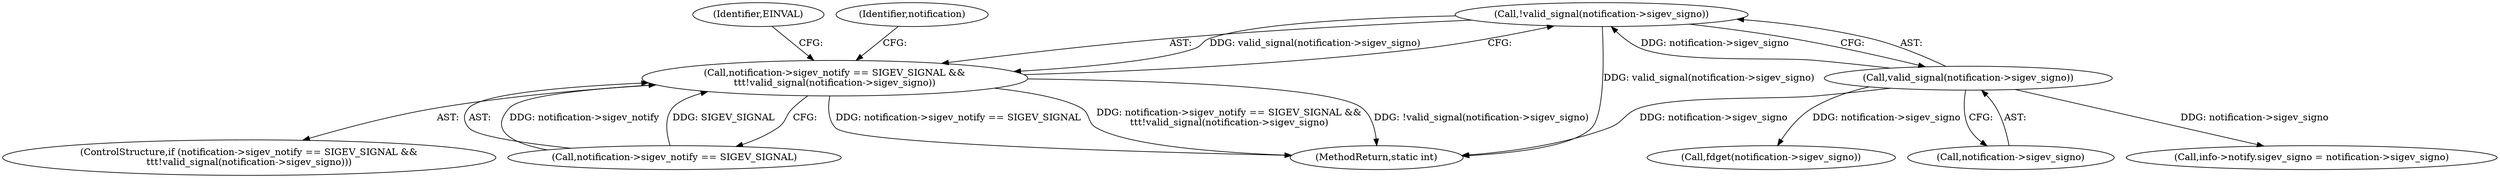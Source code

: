 digraph "0_linux_f991af3daabaecff34684fd51fac80319d1baad1@API" {
"1000156" [label="(Call,!valid_signal(notification->sigev_signo))"];
"1000157" [label="(Call,valid_signal(notification->sigev_signo))"];
"1000150" [label="(Call,notification->sigev_notify == SIGEV_SIGNAL &&\n\t\t\t!valid_signal(notification->sigev_signo))"];
"1000156" [label="(Call,!valid_signal(notification->sigev_signo))"];
"1000149" [label="(ControlStructure,if (notification->sigev_notify == SIGEV_SIGNAL &&\n\t\t\t!valid_signal(notification->sigev_signo)))"];
"1000150" [label="(Call,notification->sigev_notify == SIGEV_SIGNAL &&\n\t\t\t!valid_signal(notification->sigev_signo))"];
"1000157" [label="(Call,valid_signal(notification->sigev_signo))"];
"1000164" [label="(Identifier,EINVAL)"];
"1000168" [label="(Identifier,notification)"];
"1000151" [label="(Call,notification->sigev_notify == SIGEV_SIGNAL)"];
"1000158" [label="(Call,notification->sigev_signo)"];
"1000473" [label="(MethodReturn,static int)"];
"1000403" [label="(Call,info->notify.sigev_signo = notification->sigev_signo)"];
"1000210" [label="(Call,fdget(notification->sigev_signo))"];
"1000156" -> "1000150"  [label="AST: "];
"1000156" -> "1000157"  [label="CFG: "];
"1000157" -> "1000156"  [label="AST: "];
"1000150" -> "1000156"  [label="CFG: "];
"1000156" -> "1000473"  [label="DDG: valid_signal(notification->sigev_signo)"];
"1000156" -> "1000150"  [label="DDG: valid_signal(notification->sigev_signo)"];
"1000157" -> "1000156"  [label="DDG: notification->sigev_signo"];
"1000157" -> "1000158"  [label="CFG: "];
"1000158" -> "1000157"  [label="AST: "];
"1000157" -> "1000473"  [label="DDG: notification->sigev_signo"];
"1000157" -> "1000210"  [label="DDG: notification->sigev_signo"];
"1000157" -> "1000403"  [label="DDG: notification->sigev_signo"];
"1000150" -> "1000149"  [label="AST: "];
"1000150" -> "1000151"  [label="CFG: "];
"1000151" -> "1000150"  [label="AST: "];
"1000164" -> "1000150"  [label="CFG: "];
"1000168" -> "1000150"  [label="CFG: "];
"1000150" -> "1000473"  [label="DDG: notification->sigev_notify == SIGEV_SIGNAL"];
"1000150" -> "1000473"  [label="DDG: notification->sigev_notify == SIGEV_SIGNAL &&\n\t\t\t!valid_signal(notification->sigev_signo)"];
"1000150" -> "1000473"  [label="DDG: !valid_signal(notification->sigev_signo)"];
"1000151" -> "1000150"  [label="DDG: notification->sigev_notify"];
"1000151" -> "1000150"  [label="DDG: SIGEV_SIGNAL"];
}
